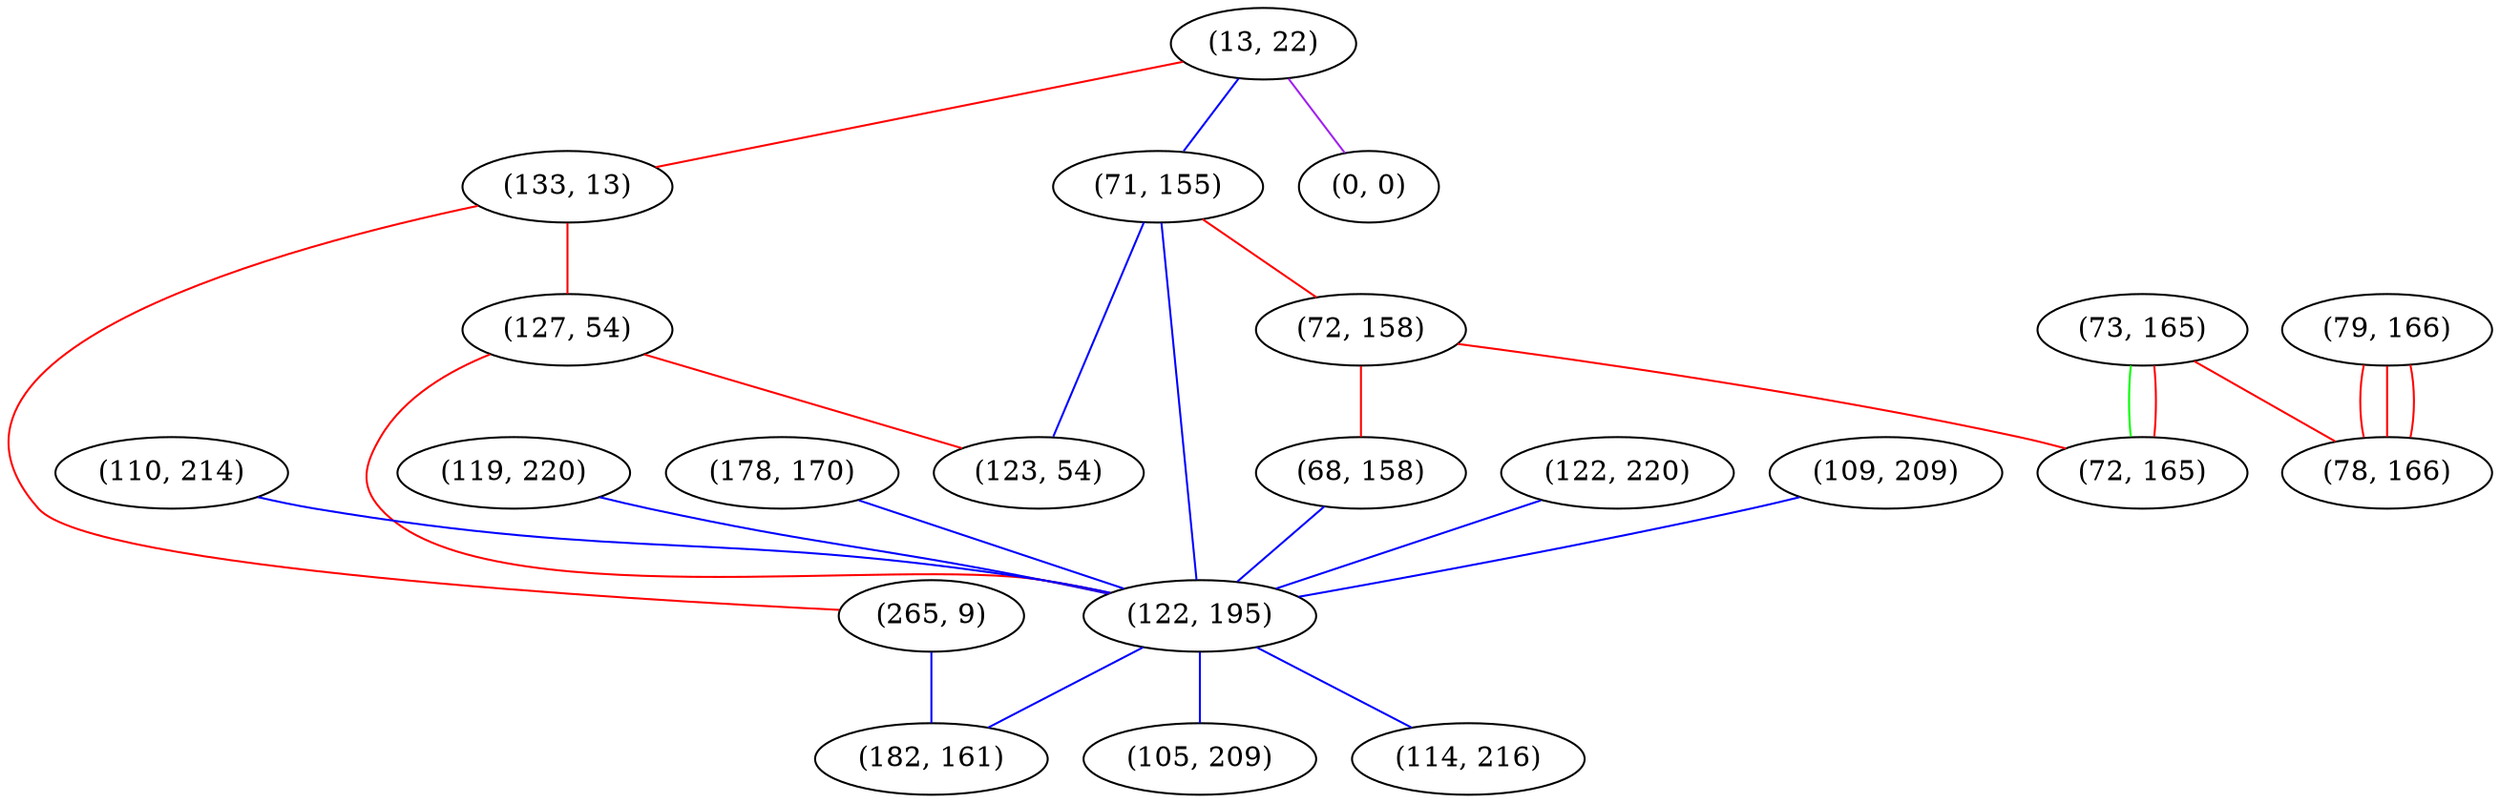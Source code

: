 graph "" {
"(13, 22)";
"(119, 220)";
"(71, 155)";
"(133, 13)";
"(72, 158)";
"(79, 166)";
"(178, 170)";
"(122, 220)";
"(109, 209)";
"(127, 54)";
"(68, 158)";
"(110, 214)";
"(0, 0)";
"(122, 195)";
"(105, 209)";
"(73, 165)";
"(123, 54)";
"(114, 216)";
"(265, 9)";
"(78, 166)";
"(182, 161)";
"(72, 165)";
"(13, 22)" -- "(71, 155)"  [color=blue, key=0, weight=3];
"(13, 22)" -- "(0, 0)"  [color=purple, key=0, weight=4];
"(13, 22)" -- "(133, 13)"  [color=red, key=0, weight=1];
"(119, 220)" -- "(122, 195)"  [color=blue, key=0, weight=3];
"(71, 155)" -- "(72, 158)"  [color=red, key=0, weight=1];
"(71, 155)" -- "(122, 195)"  [color=blue, key=0, weight=3];
"(71, 155)" -- "(123, 54)"  [color=blue, key=0, weight=3];
"(133, 13)" -- "(127, 54)"  [color=red, key=0, weight=1];
"(133, 13)" -- "(265, 9)"  [color=red, key=0, weight=1];
"(72, 158)" -- "(72, 165)"  [color=red, key=0, weight=1];
"(72, 158)" -- "(68, 158)"  [color=red, key=0, weight=1];
"(79, 166)" -- "(78, 166)"  [color=red, key=0, weight=1];
"(79, 166)" -- "(78, 166)"  [color=red, key=1, weight=1];
"(79, 166)" -- "(78, 166)"  [color=red, key=2, weight=1];
"(178, 170)" -- "(122, 195)"  [color=blue, key=0, weight=3];
"(122, 220)" -- "(122, 195)"  [color=blue, key=0, weight=3];
"(109, 209)" -- "(122, 195)"  [color=blue, key=0, weight=3];
"(127, 54)" -- "(122, 195)"  [color=red, key=0, weight=1];
"(127, 54)" -- "(123, 54)"  [color=red, key=0, weight=1];
"(68, 158)" -- "(122, 195)"  [color=blue, key=0, weight=3];
"(110, 214)" -- "(122, 195)"  [color=blue, key=0, weight=3];
"(122, 195)" -- "(105, 209)"  [color=blue, key=0, weight=3];
"(122, 195)" -- "(114, 216)"  [color=blue, key=0, weight=3];
"(122, 195)" -- "(182, 161)"  [color=blue, key=0, weight=3];
"(73, 165)" -- "(72, 165)"  [color=green, key=0, weight=2];
"(73, 165)" -- "(72, 165)"  [color=red, key=1, weight=1];
"(73, 165)" -- "(78, 166)"  [color=red, key=0, weight=1];
"(265, 9)" -- "(182, 161)"  [color=blue, key=0, weight=3];
}
